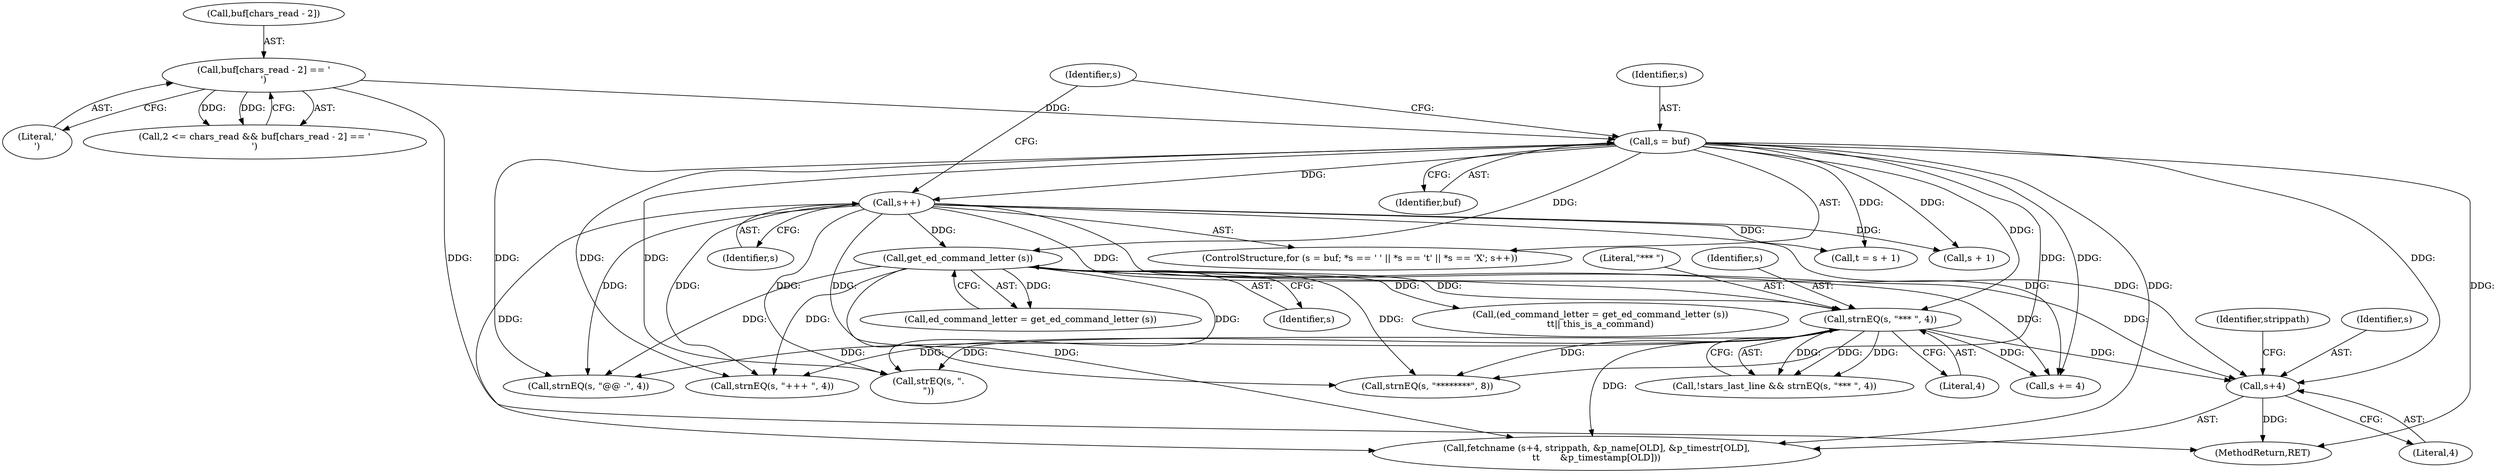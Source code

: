 digraph "0_savannah_17953b5893f7c9835f0dd2a704ba04e0371d2cbd_0@pointer" {
"1000581" [label="(Call,s+4)"];
"1000552" [label="(Call,get_ed_command_letter (s))"];
"1000448" [label="(Call,s++)"];
"1000431" [label="(Call,s = buf)"];
"1000423" [label="(Call,buf[chars_read - 2] == '\r')"];
"1000575" [label="(Call,strnEQ(s, \"*** \", 4))"];
"1000433" [label="(Identifier,buf)"];
"1000584" [label="(Identifier,strippath)"];
"1000431" [label="(Call,s = buf)"];
"1001293" [label="(Call,s += 4)"];
"1000581" [label="(Call,s+4)"];
"1000549" [label="(Call,(ed_command_letter = get_ed_command_letter (s))\n\t\t|| this_is_a_command)"];
"1000575" [label="(Call,strnEQ(s, \"*** \", 4))"];
"1000572" [label="(Call,!stars_last_line && strnEQ(s, \"*** \", 4))"];
"1000577" [label="(Literal,\"*** \")"];
"1000583" [label="(Literal,4)"];
"1000580" [label="(Call,fetchname (s+4, strippath, &p_name[OLD], &p_timestr[OLD],\n\t\t       &p_timestamp[OLD]))"];
"1000449" [label="(Identifier,s)"];
"1000437" [label="(Identifier,s)"];
"1001236" [label="(Call,strnEQ(s, \"@@ -\", 4))"];
"1000423" [label="(Call,buf[chars_read - 2] == '\r')"];
"1000582" [label="(Identifier,s)"];
"1000419" [label="(Call,2 <= chars_read && buf[chars_read - 2] == '\r')"];
"1000602" [label="(Call,strnEQ(s, \"+++ \", 4))"];
"1000424" [label="(Call,buf[chars_read - 2])"];
"1000550" [label="(Call,ed_command_letter = get_ed_command_letter (s))"];
"1000448" [label="(Call,s++)"];
"1000432" [label="(Identifier,s)"];
"1001213" [label="(Call,strEQ(s, \".\n\"))"];
"1000578" [label="(Literal,4)"];
"1000429" [label="(Literal,'\r')"];
"1000553" [label="(Identifier,s)"];
"1002119" [label="(MethodReturn,RET)"];
"1000472" [label="(Call,t = s + 1)"];
"1000552" [label="(Call,get_ed_command_letter (s))"];
"1000474" [label="(Call,s + 1)"];
"1000576" [label="(Identifier,s)"];
"1000430" [label="(ControlStructure,for (s = buf; *s == ' ' || *s == '\t' || *s == 'X'; s++))"];
"1001421" [label="(Call,strnEQ(s, \"********\", 8))"];
"1000581" -> "1000580"  [label="AST: "];
"1000581" -> "1000583"  [label="CFG: "];
"1000582" -> "1000581"  [label="AST: "];
"1000583" -> "1000581"  [label="AST: "];
"1000584" -> "1000581"  [label="CFG: "];
"1000581" -> "1002119"  [label="DDG: "];
"1000552" -> "1000581"  [label="DDG: "];
"1000448" -> "1000581"  [label="DDG: "];
"1000575" -> "1000581"  [label="DDG: "];
"1000431" -> "1000581"  [label="DDG: "];
"1000552" -> "1000550"  [label="AST: "];
"1000552" -> "1000553"  [label="CFG: "];
"1000553" -> "1000552"  [label="AST: "];
"1000550" -> "1000552"  [label="CFG: "];
"1000552" -> "1000549"  [label="DDG: "];
"1000552" -> "1000550"  [label="DDG: "];
"1000448" -> "1000552"  [label="DDG: "];
"1000431" -> "1000552"  [label="DDG: "];
"1000552" -> "1000575"  [label="DDG: "];
"1000552" -> "1000580"  [label="DDG: "];
"1000552" -> "1000602"  [label="DDG: "];
"1000552" -> "1001213"  [label="DDG: "];
"1000552" -> "1001236"  [label="DDG: "];
"1000552" -> "1001293"  [label="DDG: "];
"1000552" -> "1001421"  [label="DDG: "];
"1000448" -> "1000430"  [label="AST: "];
"1000448" -> "1000449"  [label="CFG: "];
"1000449" -> "1000448"  [label="AST: "];
"1000437" -> "1000448"  [label="CFG: "];
"1000431" -> "1000448"  [label="DDG: "];
"1000448" -> "1000472"  [label="DDG: "];
"1000448" -> "1000474"  [label="DDG: "];
"1000448" -> "1000575"  [label="DDG: "];
"1000448" -> "1000580"  [label="DDG: "];
"1000448" -> "1000602"  [label="DDG: "];
"1000448" -> "1001213"  [label="DDG: "];
"1000448" -> "1001236"  [label="DDG: "];
"1000448" -> "1001293"  [label="DDG: "];
"1000448" -> "1001421"  [label="DDG: "];
"1000431" -> "1000430"  [label="AST: "];
"1000431" -> "1000433"  [label="CFG: "];
"1000432" -> "1000431"  [label="AST: "];
"1000433" -> "1000431"  [label="AST: "];
"1000437" -> "1000431"  [label="CFG: "];
"1000431" -> "1002119"  [label="DDG: "];
"1000423" -> "1000431"  [label="DDG: "];
"1000431" -> "1000472"  [label="DDG: "];
"1000431" -> "1000474"  [label="DDG: "];
"1000431" -> "1000575"  [label="DDG: "];
"1000431" -> "1000580"  [label="DDG: "];
"1000431" -> "1000602"  [label="DDG: "];
"1000431" -> "1001213"  [label="DDG: "];
"1000431" -> "1001236"  [label="DDG: "];
"1000431" -> "1001293"  [label="DDG: "];
"1000431" -> "1001421"  [label="DDG: "];
"1000423" -> "1000419"  [label="AST: "];
"1000423" -> "1000429"  [label="CFG: "];
"1000424" -> "1000423"  [label="AST: "];
"1000429" -> "1000423"  [label="AST: "];
"1000419" -> "1000423"  [label="CFG: "];
"1000423" -> "1002119"  [label="DDG: "];
"1000423" -> "1000419"  [label="DDG: "];
"1000423" -> "1000419"  [label="DDG: "];
"1000575" -> "1000572"  [label="AST: "];
"1000575" -> "1000578"  [label="CFG: "];
"1000576" -> "1000575"  [label="AST: "];
"1000577" -> "1000575"  [label="AST: "];
"1000578" -> "1000575"  [label="AST: "];
"1000572" -> "1000575"  [label="CFG: "];
"1000575" -> "1000572"  [label="DDG: "];
"1000575" -> "1000572"  [label="DDG: "];
"1000575" -> "1000572"  [label="DDG: "];
"1000575" -> "1000580"  [label="DDG: "];
"1000575" -> "1000602"  [label="DDG: "];
"1000575" -> "1001213"  [label="DDG: "];
"1000575" -> "1001236"  [label="DDG: "];
"1000575" -> "1001293"  [label="DDG: "];
"1000575" -> "1001421"  [label="DDG: "];
}
